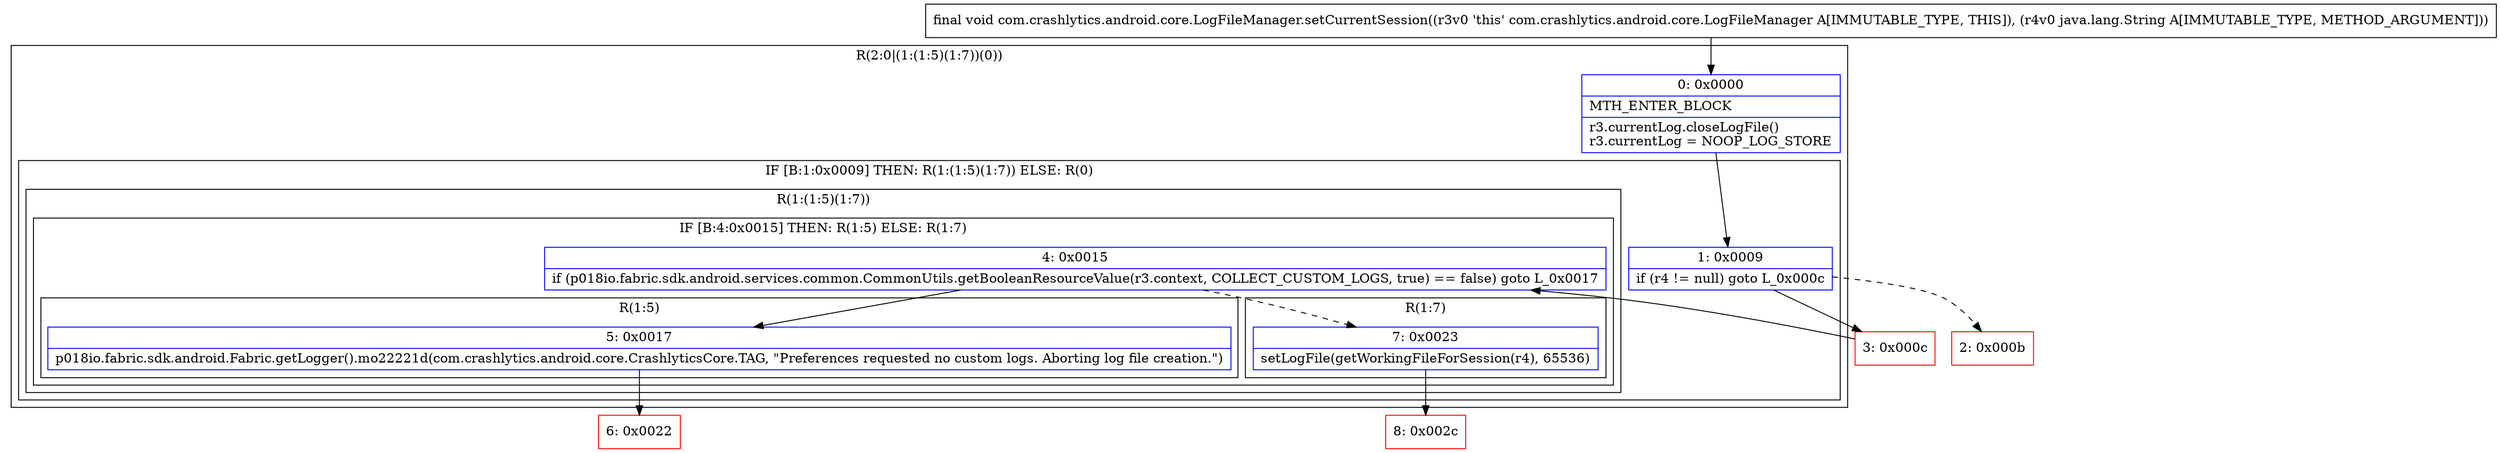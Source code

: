 digraph "CFG forcom.crashlytics.android.core.LogFileManager.setCurrentSession(Ljava\/lang\/String;)V" {
subgraph cluster_Region_534922613 {
label = "R(2:0|(1:(1:5)(1:7))(0))";
node [shape=record,color=blue];
Node_0 [shape=record,label="{0\:\ 0x0000|MTH_ENTER_BLOCK\l|r3.currentLog.closeLogFile()\lr3.currentLog = NOOP_LOG_STORE\l}"];
subgraph cluster_IfRegion_695368260 {
label = "IF [B:1:0x0009] THEN: R(1:(1:5)(1:7)) ELSE: R(0)";
node [shape=record,color=blue];
Node_1 [shape=record,label="{1\:\ 0x0009|if (r4 != null) goto L_0x000c\l}"];
subgraph cluster_Region_1179521705 {
label = "R(1:(1:5)(1:7))";
node [shape=record,color=blue];
subgraph cluster_IfRegion_135337408 {
label = "IF [B:4:0x0015] THEN: R(1:5) ELSE: R(1:7)";
node [shape=record,color=blue];
Node_4 [shape=record,label="{4\:\ 0x0015|if (p018io.fabric.sdk.android.services.common.CommonUtils.getBooleanResourceValue(r3.context, COLLECT_CUSTOM_LOGS, true) == false) goto L_0x0017\l}"];
subgraph cluster_Region_97853530 {
label = "R(1:5)";
node [shape=record,color=blue];
Node_5 [shape=record,label="{5\:\ 0x0017|p018io.fabric.sdk.android.Fabric.getLogger().mo22221d(com.crashlytics.android.core.CrashlyticsCore.TAG, \"Preferences requested no custom logs. Aborting log file creation.\")\l}"];
}
subgraph cluster_Region_1062193918 {
label = "R(1:7)";
node [shape=record,color=blue];
Node_7 [shape=record,label="{7\:\ 0x0023|setLogFile(getWorkingFileForSession(r4), 65536)\l}"];
}
}
}
subgraph cluster_Region_153246948 {
label = "R(0)";
node [shape=record,color=blue];
}
}
}
Node_2 [shape=record,color=red,label="{2\:\ 0x000b}"];
Node_3 [shape=record,color=red,label="{3\:\ 0x000c}"];
Node_6 [shape=record,color=red,label="{6\:\ 0x0022}"];
Node_8 [shape=record,color=red,label="{8\:\ 0x002c}"];
MethodNode[shape=record,label="{final void com.crashlytics.android.core.LogFileManager.setCurrentSession((r3v0 'this' com.crashlytics.android.core.LogFileManager A[IMMUTABLE_TYPE, THIS]), (r4v0 java.lang.String A[IMMUTABLE_TYPE, METHOD_ARGUMENT])) }"];
MethodNode -> Node_0;
Node_0 -> Node_1;
Node_1 -> Node_2[style=dashed];
Node_1 -> Node_3;
Node_4 -> Node_5;
Node_4 -> Node_7[style=dashed];
Node_5 -> Node_6;
Node_7 -> Node_8;
Node_3 -> Node_4;
}

